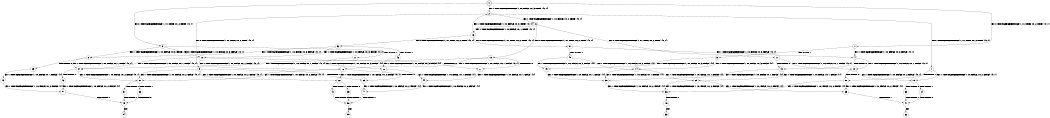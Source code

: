 digraph BCG {
size = "7, 10.5";
center = TRUE;
node [shape = circle];
0 [peripheries = 2];
0 -> 1 [label = "EX !0 !ATOMIC_EXCH_BRANCH (1, +1, TRUE, +0, 2, TRUE) !{0, 1}"];
0 -> 2 [label = "EX !1 !ATOMIC_EXCH_BRANCH (1, +0, FALSE, +0, 3, TRUE) !{0, 1}"];
0 -> 3 [label = "EX !0 !ATOMIC_EXCH_BRANCH (1, +1, TRUE, +0, 2, TRUE) !{0, 1}"];
1 -> 4 [label = "EX !1 !ATOMIC_EXCH_BRANCH (1, +0, FALSE, +0, 3, FALSE) !{0, 1}"];
1 -> 5 [label = "TERMINATE !0"];
2 -> 6 [label = "EX !1 !ATOMIC_EXCH_BRANCH (1, +0, FALSE, +0, 2, TRUE) !{0, 1}"];
2 -> 7 [label = "EX !0 !ATOMIC_EXCH_BRANCH (1, +1, TRUE, +0, 2, TRUE) !{0, 1}"];
2 -> 8 [label = "EX !0 !ATOMIC_EXCH_BRANCH (1, +1, TRUE, +0, 2, TRUE) !{0, 1}"];
3 -> 9 [label = "EX !1 !ATOMIC_EXCH_BRANCH (1, +0, FALSE, +0, 3, FALSE) !{0, 1}"];
3 -> 10 [label = "EX !1 !ATOMIC_EXCH_BRANCH (1, +0, FALSE, +0, 3, FALSE) !{0, 1}"];
3 -> 11 [label = "TERMINATE !0"];
4 -> 12 [label = "EX !1 !ATOMIC_EXCH_BRANCH (1, +0, FALSE, +0, 1, FALSE) !{0, 1}"];
4 -> 13 [label = "TERMINATE !0"];
5 -> 14 [label = "EX !1 !ATOMIC_EXCH_BRANCH (1, +0, FALSE, +0, 3, FALSE) !{1}"];
5 -> 15 [label = "EX !1 !ATOMIC_EXCH_BRANCH (1, +0, FALSE, +0, 3, FALSE) !{1}"];
6 -> 16 [label = "EX !1 !ATOMIC_EXCH_BRANCH (1, +0, FALSE, +0, 1, TRUE) !{0, 1}"];
6 -> 17 [label = "EX !0 !ATOMIC_EXCH_BRANCH (1, +1, TRUE, +0, 2, TRUE) !{0, 1}"];
6 -> 18 [label = "EX !0 !ATOMIC_EXCH_BRANCH (1, +1, TRUE, +0, 2, TRUE) !{0, 1}"];
7 -> 19 [label = "EX !1 !ATOMIC_EXCH_BRANCH (1, +0, FALSE, +0, 2, FALSE) !{0, 1}"];
7 -> 20 [label = "TERMINATE !0"];
8 -> 21 [label = "EX !1 !ATOMIC_EXCH_BRANCH (1, +0, FALSE, +0, 2, FALSE) !{0, 1}"];
8 -> 22 [label = "EX !1 !ATOMIC_EXCH_BRANCH (1, +0, FALSE, +0, 2, FALSE) !{0, 1}"];
8 -> 23 [label = "TERMINATE !0"];
9 -> 24 [label = "EX !1 !ATOMIC_EXCH_BRANCH (1, +0, FALSE, +0, 1, FALSE) !{0, 1}"];
9 -> 25 [label = "TERMINATE !0"];
10 -> 24 [label = "EX !1 !ATOMIC_EXCH_BRANCH (1, +0, FALSE, +0, 1, FALSE) !{0, 1}"];
10 -> 26 [label = "EX !1 !ATOMIC_EXCH_BRANCH (1, +0, FALSE, +0, 1, FALSE) !{0, 1}"];
10 -> 27 [label = "TERMINATE !0"];
11 -> 28 [label = "EX !1 !ATOMIC_EXCH_BRANCH (1, +0, FALSE, +0, 3, FALSE) !{1}"];
12 -> 19 [label = "EX !1 !ATOMIC_EXCH_BRANCH (1, +0, FALSE, +0, 2, FALSE) !{0, 1}"];
12 -> 20 [label = "TERMINATE !0"];
13 -> 29 [label = "EX !1 !ATOMIC_EXCH_BRANCH (1, +0, FALSE, +0, 1, FALSE) !{1}"];
13 -> 30 [label = "EX !1 !ATOMIC_EXCH_BRANCH (1, +0, FALSE, +0, 1, FALSE) !{1}"];
14 -> 29 [label = "EX !1 !ATOMIC_EXCH_BRANCH (1, +0, FALSE, +0, 1, FALSE) !{1}"];
14 -> 30 [label = "EX !1 !ATOMIC_EXCH_BRANCH (1, +0, FALSE, +0, 1, FALSE) !{1}"];
15 -> 30 [label = "EX !1 !ATOMIC_EXCH_BRANCH (1, +0, FALSE, +0, 1, FALSE) !{1}"];
16 -> 2 [label = "EX !1 !ATOMIC_EXCH_BRANCH (1, +0, FALSE, +0, 3, TRUE) !{0, 1}"];
16 -> 31 [label = "EX !0 !ATOMIC_EXCH_BRANCH (1, +1, TRUE, +0, 2, TRUE) !{0, 1}"];
16 -> 32 [label = "EX !0 !ATOMIC_EXCH_BRANCH (1, +1, TRUE, +0, 2, TRUE) !{0, 1}"];
17 -> 12 [label = "EX !1 !ATOMIC_EXCH_BRANCH (1, +0, FALSE, +0, 1, FALSE) !{0, 1}"];
17 -> 13 [label = "TERMINATE !0"];
18 -> 24 [label = "EX !1 !ATOMIC_EXCH_BRANCH (1, +0, FALSE, +0, 1, FALSE) !{0, 1}"];
18 -> 26 [label = "EX !1 !ATOMIC_EXCH_BRANCH (1, +0, FALSE, +0, 1, FALSE) !{0, 1}"];
18 -> 27 [label = "TERMINATE !0"];
19 -> 33 [label = "TERMINATE !0"];
19 -> 34 [label = "TERMINATE !1"];
20 -> 35 [label = "EX !1 !ATOMIC_EXCH_BRANCH (1, +0, FALSE, +0, 2, FALSE) !{1}"];
20 -> 36 [label = "EX !1 !ATOMIC_EXCH_BRANCH (1, +0, FALSE, +0, 2, FALSE) !{1}"];
21 -> 37 [label = "TERMINATE !0"];
21 -> 38 [label = "TERMINATE !1"];
22 -> 39 [label = "TERMINATE !0"];
22 -> 40 [label = "TERMINATE !1"];
23 -> 41 [label = "EX !1 !ATOMIC_EXCH_BRANCH (1, +0, FALSE, +0, 2, FALSE) !{1}"];
24 -> 21 [label = "EX !1 !ATOMIC_EXCH_BRANCH (1, +0, FALSE, +0, 2, FALSE) !{0, 1}"];
24 -> 42 [label = "TERMINATE !0"];
25 -> 43 [label = "EX !1 !ATOMIC_EXCH_BRANCH (1, +0, FALSE, +0, 1, FALSE) !{1}"];
26 -> 21 [label = "EX !1 !ATOMIC_EXCH_BRANCH (1, +0, FALSE, +0, 2, FALSE) !{0, 1}"];
26 -> 22 [label = "EX !1 !ATOMIC_EXCH_BRANCH (1, +0, FALSE, +0, 2, FALSE) !{0, 1}"];
26 -> 23 [label = "TERMINATE !0"];
27 -> 44 [label = "EX !1 !ATOMIC_EXCH_BRANCH (1, +0, FALSE, +0, 1, FALSE) !{1}"];
28 -> 44 [label = "EX !1 !ATOMIC_EXCH_BRANCH (1, +0, FALSE, +0, 1, FALSE) !{1}"];
29 -> 35 [label = "EX !1 !ATOMIC_EXCH_BRANCH (1, +0, FALSE, +0, 2, FALSE) !{1}"];
29 -> 36 [label = "EX !1 !ATOMIC_EXCH_BRANCH (1, +0, FALSE, +0, 2, FALSE) !{1}"];
30 -> 36 [label = "EX !1 !ATOMIC_EXCH_BRANCH (1, +0, FALSE, +0, 2, FALSE) !{1}"];
31 -> 4 [label = "EX !1 !ATOMIC_EXCH_BRANCH (1, +0, FALSE, +0, 3, FALSE) !{0, 1}"];
31 -> 45 [label = "TERMINATE !0"];
32 -> 9 [label = "EX !1 !ATOMIC_EXCH_BRANCH (1, +0, FALSE, +0, 3, FALSE) !{0, 1}"];
32 -> 10 [label = "EX !1 !ATOMIC_EXCH_BRANCH (1, +0, FALSE, +0, 3, FALSE) !{0, 1}"];
32 -> 46 [label = "TERMINATE !0"];
33 -> 47 [label = "TERMINATE !1"];
34 -> 47 [label = "TERMINATE !0"];
35 -> 47 [label = "TERMINATE !1"];
36 -> 48 [label = "TERMINATE !1"];
37 -> 49 [label = "TERMINATE !1"];
38 -> 49 [label = "TERMINATE !0"];
39 -> 50 [label = "TERMINATE !1"];
40 -> 50 [label = "TERMINATE !0"];
41 -> 50 [label = "TERMINATE !1"];
42 -> 51 [label = "EX !1 !ATOMIC_EXCH_BRANCH (1, +0, FALSE, +0, 2, FALSE) !{1}"];
43 -> 51 [label = "EX !1 !ATOMIC_EXCH_BRANCH (1, +0, FALSE, +0, 2, FALSE) !{1}"];
44 -> 41 [label = "EX !1 !ATOMIC_EXCH_BRANCH (1, +0, FALSE, +0, 2, FALSE) !{1}"];
45 -> 14 [label = "EX !1 !ATOMIC_EXCH_BRANCH (1, +0, FALSE, +0, 3, FALSE) !{1}"];
45 -> 15 [label = "EX !1 !ATOMIC_EXCH_BRANCH (1, +0, FALSE, +0, 3, FALSE) !{1}"];
46 -> 28 [label = "EX !1 !ATOMIC_EXCH_BRANCH (1, +0, FALSE, +0, 3, FALSE) !{1}"];
47 -> 52 [label = "exit"];
48 -> 53 [label = "exit"];
49 -> 54 [label = "exit"];
50 -> 55 [label = "exit"];
51 -> 49 [label = "TERMINATE !1"];
}
